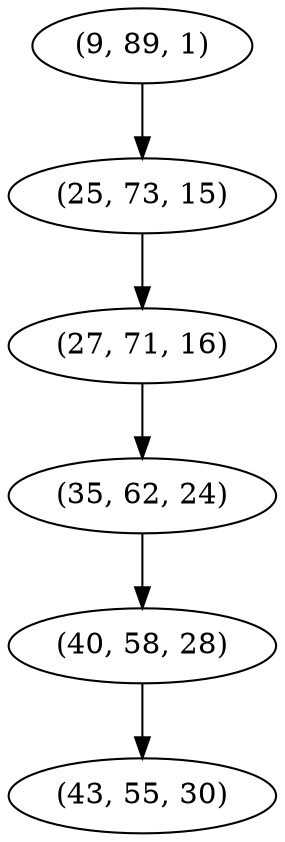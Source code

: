digraph tree {
    "(9, 89, 1)";
    "(25, 73, 15)";
    "(27, 71, 16)";
    "(35, 62, 24)";
    "(40, 58, 28)";
    "(43, 55, 30)";
    "(9, 89, 1)" -> "(25, 73, 15)";
    "(25, 73, 15)" -> "(27, 71, 16)";
    "(27, 71, 16)" -> "(35, 62, 24)";
    "(35, 62, 24)" -> "(40, 58, 28)";
    "(40, 58, 28)" -> "(43, 55, 30)";
}
